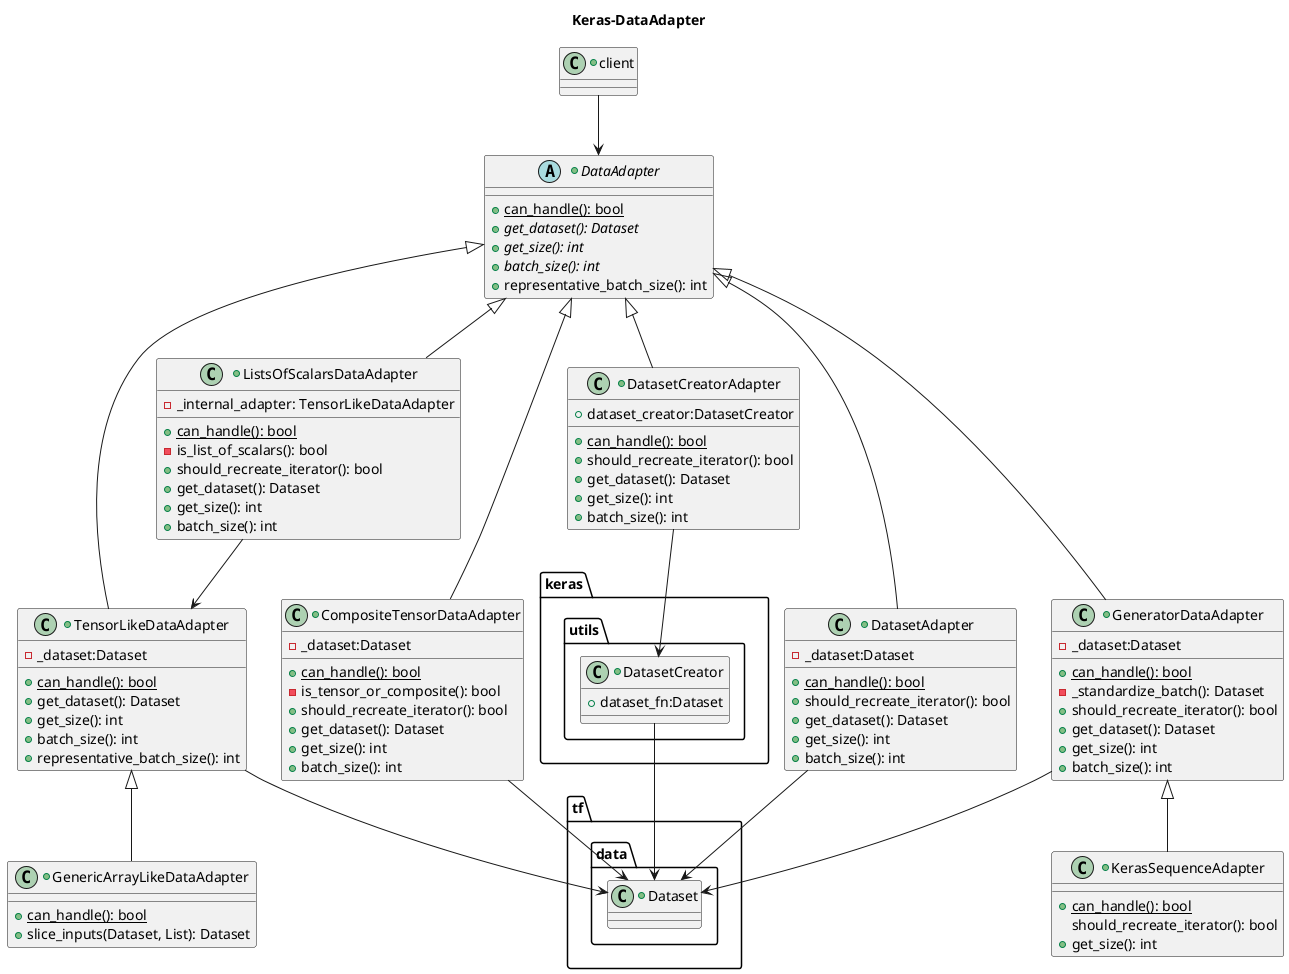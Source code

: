 @startuml

title Keras-DataAdapter

+class tf.data.Dataset {
}
+class keras.utils.DatasetCreator {
+ dataset_fn:Dataset
}

+class client {
    
}

+abstract class DataAdapter {
    +{static} can_handle(): bool
    +{abstract} get_dataset(): Dataset
    +{abstract} get_size(): int
    +{abstract} batch_size(): int
    +representative_batch_size(): int
}

+class TensorLikeDataAdapter extends DataAdapter {
    -_dataset:Dataset
    +{static} can_handle(): bool
    +get_dataset(): Dataset
    +get_size(): int
    +batch_size(): int
    +representative_batch_size(): int
}



+class CompositeTensorDataAdapter extends DataAdapter {
   -_dataset:Dataset
    +{static} can_handle(): bool
    - is_tensor_or_composite(): bool
    +should_recreate_iterator(): bool
    +get_dataset(): Dataset
    +get_size(): int
    +batch_size(): int
}

+class ListsOfScalarsDataAdapter extends DataAdapter {
    -_internal_adapter: TensorLikeDataAdapter
    +{static} can_handle(): bool
    -is_list_of_scalars(): bool
    +should_recreate_iterator(): bool
    +get_dataset(): Dataset
    +get_size(): int
    +batch_size(): int
}

+class DatasetAdapter extends DataAdapter {
    -_dataset:Dataset
    +{static} can_handle(): bool
    +should_recreate_iterator(): bool
    +get_dataset(): Dataset
    +get_size(): int
    +batch_size(): int
}

+class GeneratorDataAdapter extends DataAdapter {
    -_dataset:Dataset
    +{static} can_handle(): bool
    -_standardize_batch(): Dataset
    +should_recreate_iterator(): bool
    +get_dataset(): Dataset
    +get_size(): int
    +batch_size(): int
}

+class DatasetCreatorAdapter extends DataAdapter {
    +dataset_creator:DatasetCreator
    +{static} can_handle(): bool
    +should_recreate_iterator(): bool
    +get_dataset(): Dataset
    +get_size(): int
    +batch_size(): int
}
+class GenericArrayLikeDataAdapter extends TensorLikeDataAdapter {
    +{static} can_handle(): bool
    +slice_inputs(Dataset, List): Dataset 
}
+class KerasSequenceAdapter extends GeneratorDataAdapter {
    +{static} can_handle(): bool
    should_recreate_iterator(): bool
    +get_size(): int
}

client --> DataAdapter
TensorLikeDataAdapter --> tf.data.Dataset
CompositeTensorDataAdapter --> tf.data.Dataset
GeneratorDataAdapter-->tf.data.Dataset
ListsOfScalarsDataAdapter-->TensorLikeDataAdapter
DatasetAdapter-->tf.data.Dataset
DatasetCreatorAdapter-->keras.utils.DatasetCreator
keras.utils.DatasetCreator-->tf.data.Dataset
@enduml